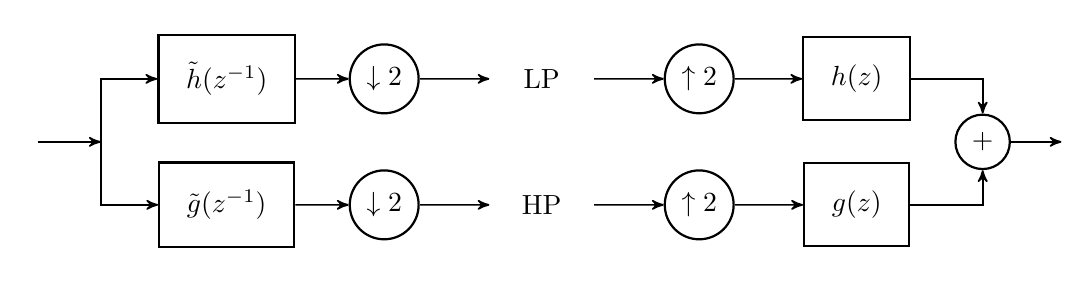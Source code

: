 \usetikzlibrary{automata,arrows,positioning,calc}

\begin{tikzpicture}[->, >=stealth', auto, semithick, node distance=2cm, scale = 0.8]

%\draw[step=1.0,black,thin,xshift=0.0cm,yshift=0.0cm] (-2,-3) grid (10,3);

%\useasboundingbox (0,-0.5) rectangle (12.5,1.5);

%\tikzset{every node/.style={scale=0.7}}

\tikzstyle{every state}=[fill=white,draw=black,thick,text=black]
\tikzstyle{block}=[rectangle, inner sep=10pt, fill=white,draw=black,thick,text=black]
\tikzstyle{square}=[rectangle, fill=white,draw=black,thick,text=black, minimum height = 0.8cm, minimum width = 0.8cm]
\tikzstyle{round}=[circle, fill=white,draw=black,thick,text=black]
\tikzstyle{dots}=[circle, fill=white,thick,text=black,scale=1, minimum size=1.3cm]

\coordinate      (start) at (0,0) ;

\coordinate     (split) at (1,0);

\node[block] (h1) at (3,1) {$\tilde h(z^{-1})$};
\node[block] (h2) at (3,-1) {$\tilde g(z^{-1})$};

\node[round] (d1) [right of=h1] {$\downarrow 2$};
\node[round] (d2) [right of=h2] {$\downarrow 2$};

\node[dots] (dots1) [right of=d1] {\text{LP}};
\node[dots] (dots2) [right of=d2] {\text{HP}};

\node[round] (u1) [right of=dots1] {$\uparrow 2$};
\node[round] (u2) [right of=dots2] {$\uparrow 2$};

\node[block] (hh1) [right of=u1] {$ h(z)$};
\node[block] (hh2) [right of=u2] {$ g(z)$};

\node[round] (combine) at (15,0) {$+$};

\coordinate[right of=combine, node distance=1cm] (end) ;

%\node[state]  (w1)          {$\omega_1$};
%
%\node[state]  (w0)    [left of=w1]                   {$\omega_0$};
%
%\node[state]  (w2)    [right of=w1]      {$\omega_2$};
%\node[dots]   (dotss) [right of=w2]      {...};
%\node[state]  (w5)    [right of=dotss]   {$\omega_5$};
%\node[state]  (w6)    [right of=w5]      {$\omega_6$};
%

\draw[->] (start) -- node {}(split);

\draw[->] (split) |- node {}(h1);
\draw[->] (split) |- node {}(h2);

\draw[->] (h1) -- node {}(d1);
\draw[->] (h2) -- node {}(d2);

\draw[->] (d1) -- node {}(dots1);
\draw[->] (d2) -- node {}(dots2);

\draw[->] (dots1) -- node {}(u1);
\draw[->] (dots2) -- node {}(u2);

\draw[->] (u1) -- node {}(hh1);
\draw[->] (u2) -- node {}(hh2);

\draw[->] (hh1) -| node {}(combine);
\draw[->] (hh2) -| node {}(combine);

\draw[->] (combine) -- node {}(end);

%\path
%(start) edge[]       (split)
%     
%(split) edge[]     (w1);
%     
%(w1) edge[loop above]    node{$A_{1,1}$}     (w1)
%     edge[bend left]     node{$A_{1,2}$}     (w2)
%     
%(w2) edge[loop above]    node{$A_{2,2}$}     (w2)
%     edge[bend left]     node{$A_{2,3}$}     (dotss)
%
%(dotss) edge[bend left]    node{$A_{4,5}$}     (w5)
%     
%(w5) edge[loop above]    node{$A_{5,5}$}     (w5)
%     edge[bend left]     node{$A_{5,6}$}     (w6)
%     
%(w6) edge[loop above]    node{$A_{6,6}$}     (w6);


\end{tikzpicture}